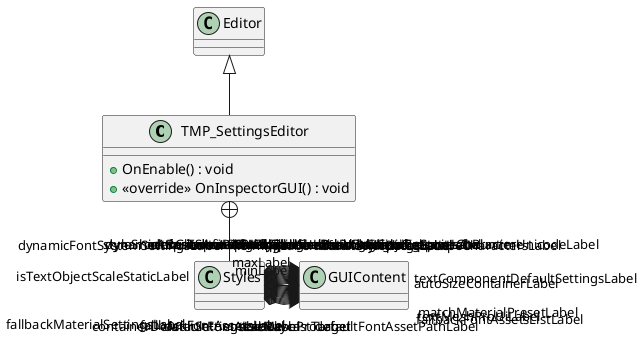 @startuml
class TMP_SettingsEditor {
    + OnEnable() : void
    + <<override>> OnInspectorGUI() : void
}
class Styles {
}
Editor <|-- TMP_SettingsEditor
TMP_SettingsEditor +-- Styles
Styles o-> "defaultFontAssetLabel" GUIContent
Styles o-> "defaultFontAssetPathLabel" GUIContent
Styles o-> "fallbackFontAssetsLabel" GUIContent
Styles o-> "fallbackFontAssetsListLabel" GUIContent
Styles o-> "fallbackMaterialSettingsLabel" GUIContent
Styles o-> "matchMaterialPresetLabel" GUIContent
Styles o-> "containerDefaultSettingsLabel" GUIContent
Styles o-> "textMeshProLabel" GUIContent
Styles o-> "textMeshProUiLabel" GUIContent
Styles o-> "enableRaycastTarget" GUIContent
Styles o-> "autoSizeContainerLabel" GUIContent
Styles o-> "isTextObjectScaleStaticLabel" GUIContent
Styles o-> "textComponentDefaultSettingsLabel" GUIContent
Styles o-> "defaultFontSize" GUIContent
Styles o-> "autoSizeRatioLabel" GUIContent
Styles o-> "minLabel" GUIContent
Styles o-> "maxLabel" GUIContent
Styles o-> "wordWrappingLabel" GUIContent
Styles o-> "kerningLabel" GUIContent
Styles o-> "extraPaddingLabel" GUIContent
Styles o-> "tintAllSpritesLabel" GUIContent
Styles o-> "parseEscapeCharactersLabel" GUIContent
Styles o-> "dynamicFontSystemSettingsLabel" GUIContent
Styles o-> "getFontFeaturesAtRuntime" GUIContent
Styles o-> "dynamicAtlasTextureGroup" GUIContent
Styles o-> "missingGlyphLabel" GUIContent
Styles o-> "disableWarningsLabel" GUIContent
Styles o-> "defaultSpriteAssetLabel" GUIContent
Styles o-> "missingSpriteCharacterUnicodeLabel" GUIContent
Styles o-> "enableEmojiSupportLabel" GUIContent
Styles o-> "spriteAssetsPathLabel" GUIContent
Styles o-> "defaultStyleSheetLabel" GUIContent
Styles o-> "styleSheetResourcePathLabel" GUIContent
Styles o-> "colorGradientPresetsLabel" GUIContent
Styles o-> "colorGradientsPathLabel" GUIContent
Styles o-> "lineBreakingLabel" GUIContent
Styles o-> "koreanSpecificRules" GUIContent
@enduml
